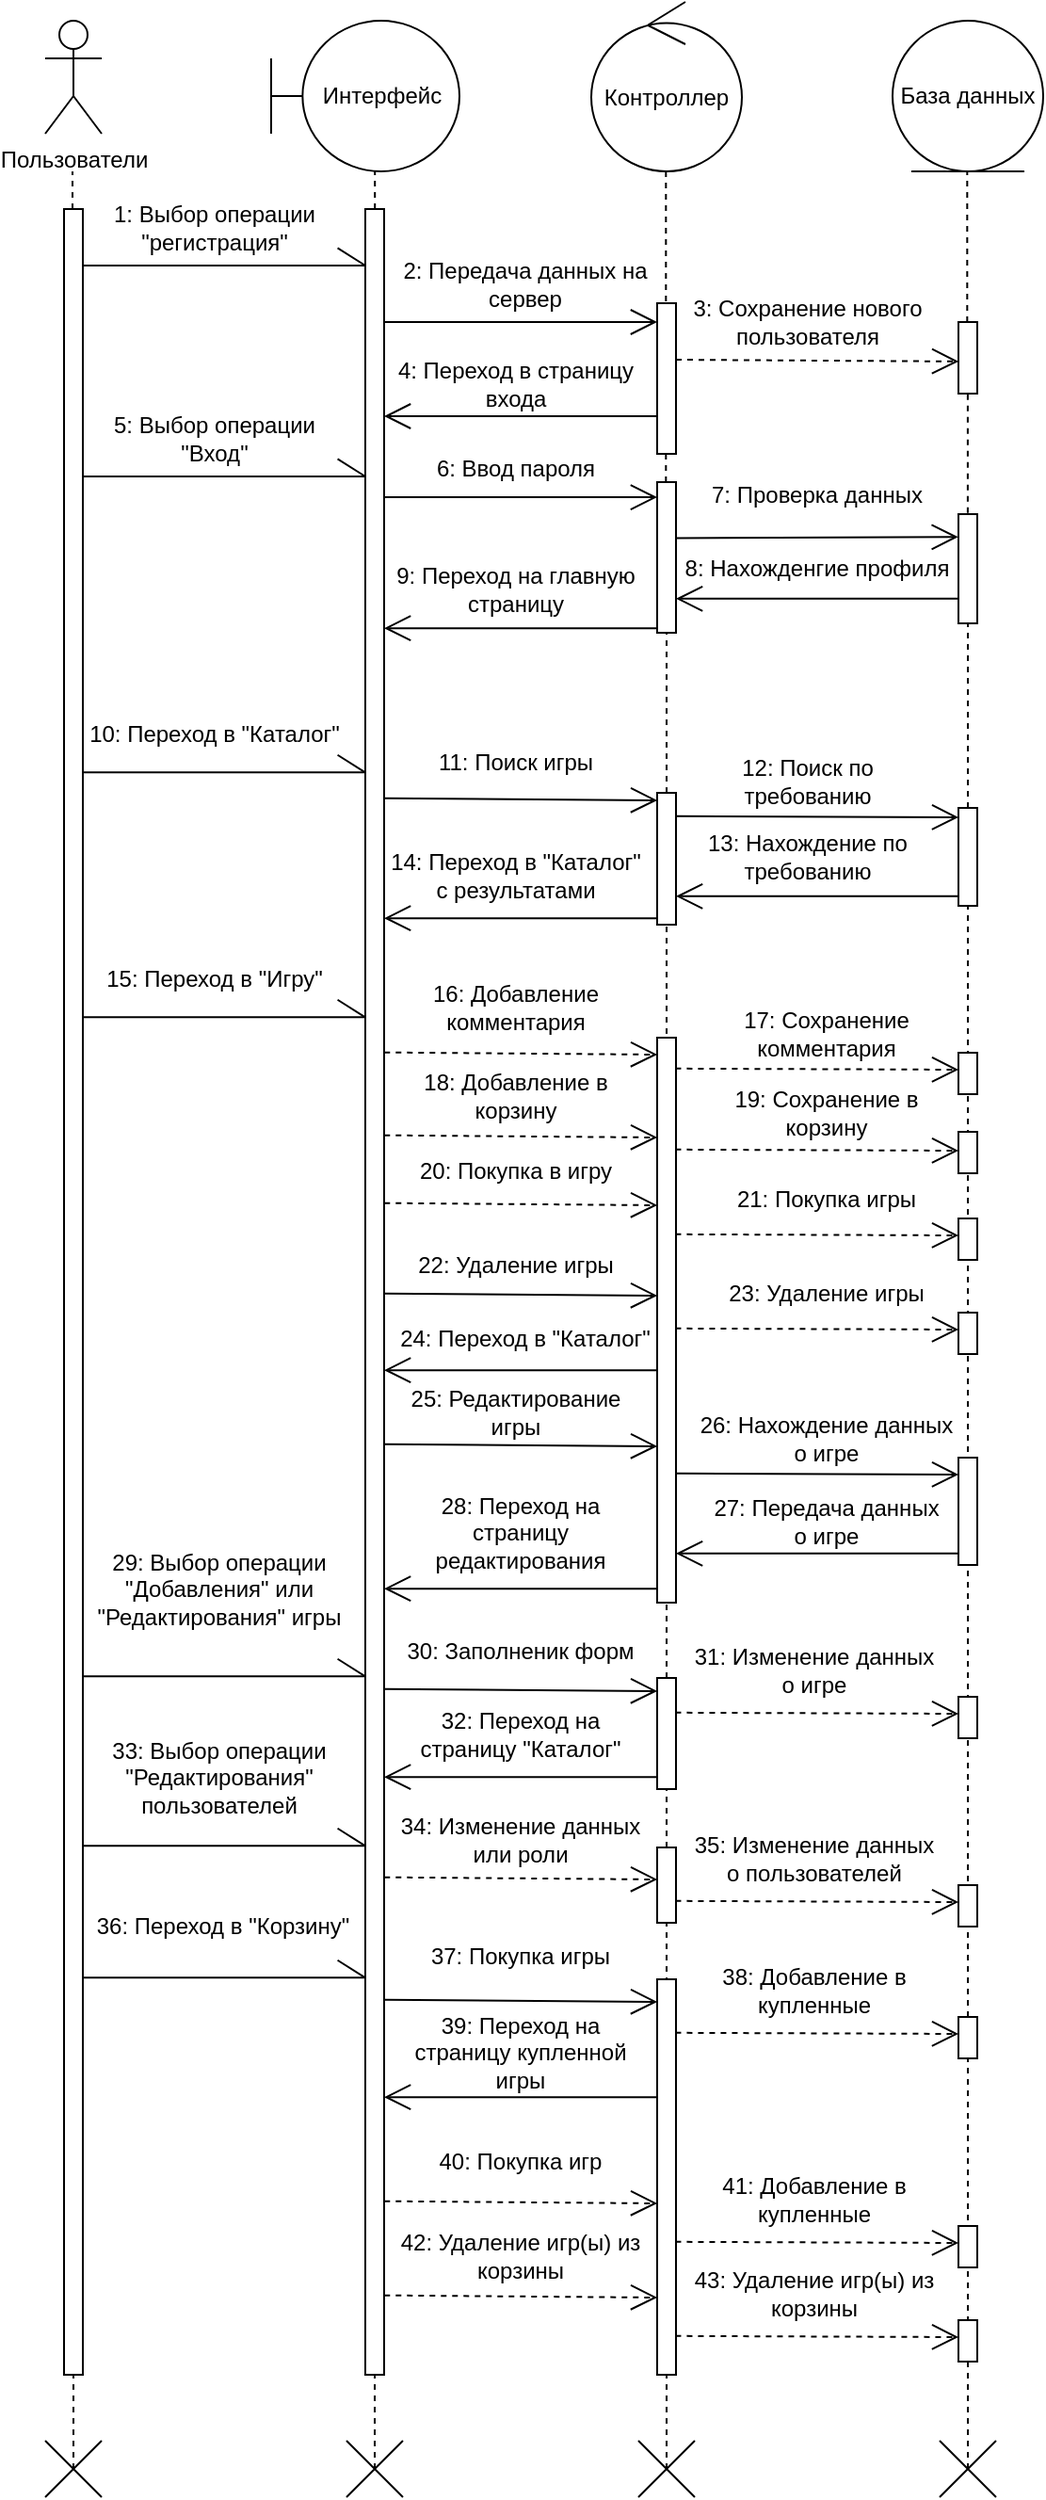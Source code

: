<mxfile version="15.8.7" type="device"><diagram id="RiDUtkmKt4emBDHm3F8J" name="Страница 1"><mxGraphModel dx="1249" dy="1282" grid="1" gridSize="10" guides="1" tooltips="1" connect="1" arrows="1" fold="1" page="1" pageScale="1" pageWidth="827" pageHeight="1169" math="0" shadow="0"><root><mxCell id="0"/><mxCell id="1" parent="0"/><mxCell id="gsfoNC5Og2Jro0KOynMI-2" value="" style="endArrow=none;dashed=1;html=1;entryX=0.551;entryY=0.995;entryDx=0;entryDy=0;entryPerimeter=0;" edge="1" parent="1"><mxGeometry width="50" height="50" relative="1" as="geometry"><mxPoint x="1155" y="1360" as="sourcePoint"/><mxPoint x="1155.1" y="140" as="targetPoint"/></mxGeometry></mxCell><mxCell id="gsfoNC5Og2Jro0KOynMI-3" value="" style="html=1;points=[];perimeter=orthogonalPerimeter;" vertex="1" parent="1"><mxGeometry x="1150" y="160" width="10" height="1150" as="geometry"/></mxCell><mxCell id="gsfoNC5Og2Jro0KOynMI-4" value="" style="html=1;points=[];perimeter=orthogonalPerimeter;" vertex="1" parent="1"><mxGeometry x="990" y="160" width="10" height="1150" as="geometry"/></mxCell><mxCell id="gsfoNC5Og2Jro0KOynMI-10" value="Пользователи" style="shape=umlActor;verticalLabelPosition=bottom;verticalAlign=top;html=1;outlineConnect=0;" vertex="1" parent="1"><mxGeometry x="980" y="60" width="30" height="60" as="geometry"/></mxCell><mxCell id="gsfoNC5Og2Jro0KOynMI-11" value="Контроллер" style="ellipse;shape=umlControl;whiteSpace=wrap;html=1;" vertex="1" parent="1"><mxGeometry x="1270" y="50" width="80" height="90" as="geometry"/></mxCell><mxCell id="gsfoNC5Og2Jro0KOynMI-12" value="База данных" style="ellipse;shape=umlEntity;whiteSpace=wrap;html=1;" vertex="1" parent="1"><mxGeometry x="1430" y="60" width="80" height="80" as="geometry"/></mxCell><mxCell id="gsfoNC5Og2Jro0KOynMI-13" value="" style="endArrow=none;dashed=1;html=1;" edge="1" parent="1" source="gsfoNC5Og2Jro0KOynMI-4"><mxGeometry width="50" height="50" relative="1" as="geometry"><mxPoint x="994.5" y="410" as="sourcePoint"/><mxPoint x="994.5" y="140" as="targetPoint"/></mxGeometry></mxCell><mxCell id="gsfoNC5Og2Jro0KOynMI-14" value="" style="endArrow=none;dashed=1;html=1;startArrow=none;" edge="1" parent="1" source="gsfoNC5Og2Jro0KOynMI-101"><mxGeometry width="50" height="50" relative="1" as="geometry"><mxPoint x="1309.66" y="1270" as="sourcePoint"/><mxPoint x="1309.66" y="140" as="targetPoint"/></mxGeometry></mxCell><mxCell id="gsfoNC5Og2Jro0KOynMI-15" value="" style="endArrow=none;dashed=1;html=1;" edge="1" parent="1" source="gsfoNC5Og2Jro0KOynMI-18"><mxGeometry width="50" height="50" relative="1" as="geometry"><mxPoint x="1469.66" y="420" as="sourcePoint"/><mxPoint x="1469.66" y="140" as="targetPoint"/></mxGeometry></mxCell><mxCell id="gsfoNC5Og2Jro0KOynMI-16" value="" style="endArrow=none;dashed=1;html=1;" edge="1" parent="1" target="gsfoNC5Og2Jro0KOynMI-4"><mxGeometry width="50" height="50" relative="1" as="geometry"><mxPoint x="995" y="1360" as="sourcePoint"/><mxPoint x="994.5" y="140" as="targetPoint"/></mxGeometry></mxCell><mxCell id="gsfoNC5Og2Jro0KOynMI-17" value="" style="html=1;points=[];perimeter=orthogonalPerimeter;" vertex="1" parent="1"><mxGeometry x="1305" y="210" width="10" height="80" as="geometry"/></mxCell><mxCell id="gsfoNC5Og2Jro0KOynMI-18" value="" style="html=1;points=[];perimeter=orthogonalPerimeter;" vertex="1" parent="1"><mxGeometry x="1465" y="220" width="10" height="38" as="geometry"/></mxCell><mxCell id="gsfoNC5Og2Jro0KOynMI-19" value="" style="endArrow=none;dashed=1;html=1;exitX=0.495;exitY=0.507;exitDx=0;exitDy=0;exitPerimeter=0;startArrow=none;" edge="1" parent="1" source="gsfoNC5Og2Jro0KOynMI-104" target="gsfoNC5Og2Jro0KOynMI-18"><mxGeometry width="50" height="50" relative="1" as="geometry"><mxPoint x="1469.85" y="1390.21" as="sourcePoint"/><mxPoint x="1469.66" y="140" as="targetPoint"/></mxGeometry></mxCell><mxCell id="gsfoNC5Og2Jro0KOynMI-20" value="Интерфейс" style="shape=umlBoundary;whiteSpace=wrap;html=1;" vertex="1" parent="1"><mxGeometry x="1100" y="60" width="100" height="80" as="geometry"/></mxCell><mxCell id="gsfoNC5Og2Jro0KOynMI-21" value="1: Выбор операции &quot;регистрация&quot;" style="text;html=1;strokeColor=none;fillColor=none;align=center;verticalAlign=middle;whiteSpace=wrap;rounded=0;" vertex="1" parent="1"><mxGeometry x="990" y="160" width="160" height="20" as="geometry"/></mxCell><mxCell id="gsfoNC5Og2Jro0KOynMI-22" value="" style="endArrow=none;html=1;rounded=0;" edge="1" parent="1"><mxGeometry relative="1" as="geometry"><mxPoint x="1000" y="190" as="sourcePoint"/><mxPoint x="1150" y="190" as="targetPoint"/></mxGeometry></mxCell><mxCell id="gsfoNC5Og2Jro0KOynMI-23" value="" style="endArrow=none;html=1;exitX=0.908;exitY=1.035;exitDx=0;exitDy=0;exitPerimeter=0;" edge="1" parent="1" source="gsfoNC5Og2Jro0KOynMI-21"><mxGeometry width="50" height="50" relative="1" as="geometry"><mxPoint x="1130" y="180" as="sourcePoint"/><mxPoint x="1150" y="190" as="targetPoint"/></mxGeometry></mxCell><mxCell id="gsfoNC5Og2Jro0KOynMI-24" value="" style="endArrow=open;endFill=1;endSize=12;html=1;rounded=0;" edge="1" parent="1"><mxGeometry width="160" relative="1" as="geometry"><mxPoint x="1160" y="220" as="sourcePoint"/><mxPoint x="1305" y="220" as="targetPoint"/></mxGeometry></mxCell><mxCell id="gsfoNC5Og2Jro0KOynMI-25" value="2: Передача данных на сервер" style="text;html=1;strokeColor=none;fillColor=none;align=center;verticalAlign=middle;whiteSpace=wrap;rounded=0;" vertex="1" parent="1"><mxGeometry x="1155" y="190" width="160" height="20" as="geometry"/></mxCell><mxCell id="gsfoNC5Og2Jro0KOynMI-26" value="" style="endArrow=open;endFill=1;endSize=12;html=1;entryX=0.005;entryY=0.551;entryDx=0;entryDy=0;entryPerimeter=0;dashed=1;rounded=0;" edge="1" parent="1" target="gsfoNC5Og2Jro0KOynMI-18"><mxGeometry width="160" relative="1" as="geometry"><mxPoint x="1315" y="240" as="sourcePoint"/><mxPoint x="1460" y="240" as="targetPoint"/></mxGeometry></mxCell><mxCell id="gsfoNC5Og2Jro0KOynMI-27" value="3: Сохранение нового пользователя" style="text;html=1;strokeColor=none;fillColor=none;align=center;verticalAlign=middle;whiteSpace=wrap;rounded=0;" vertex="1" parent="1"><mxGeometry x="1305" y="210" width="160" height="20" as="geometry"/></mxCell><mxCell id="gsfoNC5Og2Jro0KOynMI-92" value="" style="shape=umlDestroy;" vertex="1" parent="1"><mxGeometry x="980" y="1345" width="30" height="30" as="geometry"/></mxCell><mxCell id="gsfoNC5Og2Jro0KOynMI-97" value="" style="endArrow=open;endFill=1;endSize=12;html=1;rounded=0;" edge="1" parent="1"><mxGeometry width="160" relative="1" as="geometry"><mxPoint x="1305" y="270" as="sourcePoint"/><mxPoint x="1160" y="270" as="targetPoint"/></mxGeometry></mxCell><mxCell id="gsfoNC5Og2Jro0KOynMI-99" value="4: Переход в страницу входа" style="text;html=1;strokeColor=none;fillColor=none;align=center;verticalAlign=middle;whiteSpace=wrap;rounded=0;" vertex="1" parent="1"><mxGeometry x="1150" y="243" width="160" height="20" as="geometry"/></mxCell><mxCell id="gsfoNC5Og2Jro0KOynMI-100" value="" style="endArrow=open;endFill=1;endSize=12;html=1;exitX=1.014;exitY=0.127;exitDx=0;exitDy=0;exitPerimeter=0;rounded=0;" edge="1" parent="1"><mxGeometry width="160" relative="1" as="geometry"><mxPoint x="1160.14" y="313.05" as="sourcePoint"/><mxPoint x="1305" y="313.05" as="targetPoint"/></mxGeometry></mxCell><mxCell id="gsfoNC5Og2Jro0KOynMI-101" value="" style="html=1;points=[];perimeter=orthogonalPerimeter;" vertex="1" parent="1"><mxGeometry x="1305" y="305" width="10" height="80" as="geometry"/></mxCell><mxCell id="gsfoNC5Og2Jro0KOynMI-102" value="" style="endArrow=none;dashed=1;html=1;startArrow=none;" edge="1" parent="1" source="gsfoNC5Og2Jro0KOynMI-117" target="gsfoNC5Og2Jro0KOynMI-101"><mxGeometry width="50" height="50" relative="1" as="geometry"><mxPoint x="1309.66" y="1270" as="sourcePoint"/><mxPoint x="1309.66" y="140" as="targetPoint"/></mxGeometry></mxCell><mxCell id="gsfoNC5Og2Jro0KOynMI-103" value="6: Ввод пароля" style="text;html=1;strokeColor=none;fillColor=none;align=center;verticalAlign=middle;whiteSpace=wrap;rounded=0;" vertex="1" parent="1"><mxGeometry x="1150" y="288" width="160" height="20" as="geometry"/></mxCell><mxCell id="gsfoNC5Og2Jro0KOynMI-104" value="" style="html=1;points=[];perimeter=orthogonalPerimeter;" vertex="1" parent="1"><mxGeometry x="1465" y="322" width="10" height="58" as="geometry"/></mxCell><mxCell id="gsfoNC5Og2Jro0KOynMI-105" value="" style="endArrow=none;dashed=1;html=1;" edge="1" parent="1" target="gsfoNC5Og2Jro0KOynMI-104"><mxGeometry width="50" height="50" relative="1" as="geometry"><mxPoint x="1470" y="1360" as="sourcePoint"/><mxPoint x="1469.85" y="258" as="targetPoint"/></mxGeometry></mxCell><mxCell id="gsfoNC5Og2Jro0KOynMI-106" value="" style="endArrow=open;endFill=1;endSize=12;html=1;entryX=-0.013;entryY=0.209;entryDx=0;entryDy=0;entryPerimeter=0;exitX=0.953;exitY=0.372;exitDx=0;exitDy=0;exitPerimeter=0;" edge="1" parent="1" source="gsfoNC5Og2Jro0KOynMI-101" target="gsfoNC5Og2Jro0KOynMI-104"><mxGeometry width="160" relative="1" as="geometry"><mxPoint x="1320.08" y="333.83" as="sourcePoint"/><mxPoint x="1465.0" y="335" as="targetPoint"/></mxGeometry></mxCell><mxCell id="gsfoNC5Og2Jro0KOynMI-108" value="7: Проверка данных" style="text;html=1;strokeColor=none;fillColor=none;align=center;verticalAlign=middle;whiteSpace=wrap;rounded=0;" vertex="1" parent="1"><mxGeometry x="1310" y="302" width="160" height="20" as="geometry"/></mxCell><mxCell id="gsfoNC5Og2Jro0KOynMI-109" value="" style="endArrow=open;endFill=1;endSize=12;html=1;exitX=-0.011;exitY=0.774;exitDx=0;exitDy=0;exitPerimeter=0;rounded=0;" edge="1" parent="1" source="gsfoNC5Og2Jro0KOynMI-104" target="gsfoNC5Og2Jro0KOynMI-101"><mxGeometry width="160" relative="1" as="geometry"><mxPoint x="1324.53" y="344.76" as="sourcePoint"/><mxPoint x="1400" y="380" as="targetPoint"/></mxGeometry></mxCell><mxCell id="gsfoNC5Og2Jro0KOynMI-110" value="8: Нахожденгие профиля" style="text;html=1;strokeColor=none;fillColor=none;align=center;verticalAlign=middle;whiteSpace=wrap;rounded=0;" vertex="1" parent="1"><mxGeometry x="1310" y="341" width="160" height="20" as="geometry"/></mxCell><mxCell id="gsfoNC5Og2Jro0KOynMI-112" value="" style="endArrow=open;endFill=1;endSize=12;html=1;exitX=-0.032;exitY=0.97;exitDx=0;exitDy=0;exitPerimeter=0;rounded=0;" edge="1" parent="1" source="gsfoNC5Og2Jro0KOynMI-101" target="gsfoNC5Og2Jro0KOynMI-3"><mxGeometry width="160" relative="1" as="geometry"><mxPoint x="1474.89" y="376.892" as="sourcePoint"/><mxPoint x="1325" y="376.892" as="targetPoint"/></mxGeometry></mxCell><mxCell id="gsfoNC5Og2Jro0KOynMI-113" value="9: Переход на главную страницу" style="text;html=1;strokeColor=none;fillColor=none;align=center;verticalAlign=middle;whiteSpace=wrap;rounded=0;" vertex="1" parent="1"><mxGeometry x="1150" y="352" width="160" height="20" as="geometry"/></mxCell><mxCell id="gsfoNC5Og2Jro0KOynMI-114" value="10: Переход в &quot;Каталог&quot;" style="text;html=1;strokeColor=none;fillColor=none;align=center;verticalAlign=middle;whiteSpace=wrap;rounded=0;" vertex="1" parent="1"><mxGeometry x="990" y="429.17" width="160" height="20" as="geometry"/></mxCell><mxCell id="gsfoNC5Og2Jro0KOynMI-115" value="" style="endArrow=none;html=1;rounded=0;" edge="1" parent="1"><mxGeometry relative="1" as="geometry"><mxPoint x="1000" y="459.17" as="sourcePoint"/><mxPoint x="1150" y="459.17" as="targetPoint"/></mxGeometry></mxCell><mxCell id="gsfoNC5Og2Jro0KOynMI-116" value="" style="endArrow=none;html=1;exitX=0.908;exitY=1.035;exitDx=0;exitDy=0;exitPerimeter=0;" edge="1" parent="1" source="gsfoNC5Og2Jro0KOynMI-114"><mxGeometry width="50" height="50" relative="1" as="geometry"><mxPoint x="1130" y="449.17" as="sourcePoint"/><mxPoint x="1150" y="459.17" as="targetPoint"/></mxGeometry></mxCell><mxCell id="gsfoNC5Og2Jro0KOynMI-117" value="" style="html=1;points=[];perimeter=orthogonalPerimeter;" vertex="1" parent="1"><mxGeometry x="1305" y="470" width="10" height="70" as="geometry"/></mxCell><mxCell id="gsfoNC5Og2Jro0KOynMI-118" value="" style="endArrow=none;dashed=1;html=1;" edge="1" parent="1" target="gsfoNC5Og2Jro0KOynMI-117"><mxGeometry width="50" height="50" relative="1" as="geometry"><mxPoint x="1310" y="1360" as="sourcePoint"/><mxPoint x="1309.66" y="385.0" as="targetPoint"/></mxGeometry></mxCell><mxCell id="gsfoNC5Og2Jro0KOynMI-120" value="" style="endArrow=open;endFill=1;endSize=12;html=1;entryX=0.006;entryY=0.25;entryDx=0;entryDy=0;entryPerimeter=0;exitX=1.014;exitY=0.127;exitDx=0;exitDy=0;exitPerimeter=0;rounded=0;" edge="1" parent="1"><mxGeometry width="160" relative="1" as="geometry"><mxPoint x="1160.14" y="472.83" as="sourcePoint"/><mxPoint x="1305.06" y="474" as="targetPoint"/></mxGeometry></mxCell><mxCell id="gsfoNC5Og2Jro0KOynMI-121" value="11: Поиск игры" style="text;html=1;strokeColor=none;fillColor=none;align=center;verticalAlign=middle;whiteSpace=wrap;rounded=0;" vertex="1" parent="1"><mxGeometry x="1150" y="444" width="160" height="20" as="geometry"/></mxCell><mxCell id="gsfoNC5Og2Jro0KOynMI-122" value="" style="endArrow=open;endFill=1;endSize=12;html=1;entryX=0.006;entryY=0.25;entryDx=0;entryDy=0;entryPerimeter=0;exitX=0.972;exitY=0.428;exitDx=0;exitDy=0;exitPerimeter=0;rounded=0;" edge="1" parent="1"><mxGeometry width="160" relative="1" as="geometry"><mxPoint x="1314.72" y="482.41" as="sourcePoint"/><mxPoint x="1465.06" y="483" as="targetPoint"/></mxGeometry></mxCell><mxCell id="gsfoNC5Og2Jro0KOynMI-123" value="" style="html=1;points=[];perimeter=orthogonalPerimeter;" vertex="1" parent="1"><mxGeometry x="1465" y="478" width="10" height="52" as="geometry"/></mxCell><mxCell id="gsfoNC5Og2Jro0KOynMI-124" value="12: Поиск по&lt;br&gt;требованию" style="text;html=1;strokeColor=none;fillColor=none;align=center;verticalAlign=middle;whiteSpace=wrap;rounded=0;" vertex="1" parent="1"><mxGeometry x="1305" y="454" width="160" height="20" as="geometry"/></mxCell><mxCell id="gsfoNC5Og2Jro0KOynMI-125" value="13: Нахождение по&lt;br&gt;требованию" style="text;html=1;strokeColor=none;fillColor=none;align=center;verticalAlign=middle;whiteSpace=wrap;rounded=0;" vertex="1" parent="1"><mxGeometry x="1305" y="494" width="160" height="20" as="geometry"/></mxCell><mxCell id="gsfoNC5Og2Jro0KOynMI-126" value="" style="endArrow=open;endFill=1;endSize=12;html=1;exitX=-0.011;exitY=0.774;exitDx=0;exitDy=0;exitPerimeter=0;rounded=0;" edge="1" parent="1"><mxGeometry width="160" relative="1" as="geometry"><mxPoint x="1464.89" y="524.892" as="sourcePoint"/><mxPoint x="1315" y="524.892" as="targetPoint"/></mxGeometry></mxCell><mxCell id="gsfoNC5Og2Jro0KOynMI-127" value="" style="endArrow=open;endFill=1;endSize=12;html=1;exitX=-0.032;exitY=0.97;exitDx=0;exitDy=0;exitPerimeter=0;rounded=0;" edge="1" parent="1"><mxGeometry width="160" relative="1" as="geometry"><mxPoint x="1304.68" y="536.6" as="sourcePoint"/><mxPoint x="1160" y="536.6" as="targetPoint"/></mxGeometry></mxCell><mxCell id="gsfoNC5Og2Jro0KOynMI-128" value="14: Переход в &quot;Каталог&quot;&lt;br&gt;с результатами" style="text;html=1;strokeColor=none;fillColor=none;align=center;verticalAlign=middle;whiteSpace=wrap;rounded=0;" vertex="1" parent="1"><mxGeometry x="1150" y="504" width="160" height="20" as="geometry"/></mxCell><mxCell id="gsfoNC5Og2Jro0KOynMI-129" value="15: Переход в &quot;Игру&quot;" style="text;html=1;strokeColor=none;fillColor=none;align=center;verticalAlign=middle;whiteSpace=wrap;rounded=0;" vertex="1" parent="1"><mxGeometry x="990" y="559.17" width="160" height="20" as="geometry"/></mxCell><mxCell id="gsfoNC5Og2Jro0KOynMI-130" value="" style="endArrow=none;html=1;rounded=0;" edge="1" parent="1"><mxGeometry relative="1" as="geometry"><mxPoint x="1000" y="589.17" as="sourcePoint"/><mxPoint x="1150" y="589.17" as="targetPoint"/></mxGeometry></mxCell><mxCell id="gsfoNC5Og2Jro0KOynMI-131" value="" style="endArrow=none;html=1;exitX=0.908;exitY=1.035;exitDx=0;exitDy=0;exitPerimeter=0;" edge="1" parent="1" source="gsfoNC5Og2Jro0KOynMI-129"><mxGeometry width="50" height="50" relative="1" as="geometry"><mxPoint x="1130" y="579.17" as="sourcePoint"/><mxPoint x="1150" y="589.17" as="targetPoint"/></mxGeometry></mxCell><mxCell id="gsfoNC5Og2Jro0KOynMI-134" value="16: Добавление комментария" style="text;html=1;strokeColor=none;fillColor=none;align=center;verticalAlign=middle;whiteSpace=wrap;rounded=0;" vertex="1" parent="1"><mxGeometry x="1150" y="574" width="160" height="20" as="geometry"/></mxCell><mxCell id="gsfoNC5Og2Jro0KOynMI-135" value="" style="html=1;points=[];perimeter=orthogonalPerimeter;" vertex="1" parent="1"><mxGeometry x="1465" y="608" width="10" height="22" as="geometry"/></mxCell><mxCell id="gsfoNC5Og2Jro0KOynMI-143" value="5: Выбор операции&lt;br&gt;&quot;Вход&quot;" style="text;html=1;strokeColor=none;fillColor=none;align=center;verticalAlign=middle;whiteSpace=wrap;rounded=0;" vertex="1" parent="1"><mxGeometry x="990" y="272" width="160" height="20" as="geometry"/></mxCell><mxCell id="gsfoNC5Og2Jro0KOynMI-144" value="" style="endArrow=none;html=1;rounded=0;" edge="1" parent="1"><mxGeometry relative="1" as="geometry"><mxPoint x="1000" y="302" as="sourcePoint"/><mxPoint x="1150" y="302" as="targetPoint"/></mxGeometry></mxCell><mxCell id="gsfoNC5Og2Jro0KOynMI-145" value="" style="endArrow=none;html=1;exitX=0.908;exitY=1.035;exitDx=0;exitDy=0;exitPerimeter=0;" edge="1" parent="1" source="gsfoNC5Og2Jro0KOynMI-143"><mxGeometry width="50" height="50" relative="1" as="geometry"><mxPoint x="1130" y="292" as="sourcePoint"/><mxPoint x="1150" y="302" as="targetPoint"/></mxGeometry></mxCell><mxCell id="gsfoNC5Og2Jro0KOynMI-147" value="17: Сохранение комментария" style="text;html=1;strokeColor=none;fillColor=none;align=center;verticalAlign=middle;whiteSpace=wrap;rounded=0;" vertex="1" parent="1"><mxGeometry x="1315" y="588" width="160" height="20" as="geometry"/></mxCell><mxCell id="gsfoNC5Og2Jro0KOynMI-150" value="18: Добавление в&lt;br&gt;корзину" style="text;html=1;strokeColor=none;fillColor=none;align=center;verticalAlign=middle;whiteSpace=wrap;rounded=0;" vertex="1" parent="1"><mxGeometry x="1150" y="621" width="160" height="20" as="geometry"/></mxCell><mxCell id="gsfoNC5Og2Jro0KOynMI-151" value="" style="html=1;points=[];perimeter=orthogonalPerimeter;" vertex="1" parent="1"><mxGeometry x="1465" y="650" width="10" height="22" as="geometry"/></mxCell><mxCell id="gsfoNC5Og2Jro0KOynMI-155" value="19: Сохранение в&lt;br&gt;корзину" style="text;html=1;strokeColor=none;fillColor=none;align=center;verticalAlign=middle;whiteSpace=wrap;rounded=0;" vertex="1" parent="1"><mxGeometry x="1315" y="630" width="160" height="20" as="geometry"/></mxCell><mxCell id="gsfoNC5Og2Jro0KOynMI-158" value="20: Покупка в игру" style="text;html=1;strokeColor=none;fillColor=none;align=center;verticalAlign=middle;whiteSpace=wrap;rounded=0;" vertex="1" parent="1"><mxGeometry x="1150" y="661" width="160" height="20" as="geometry"/></mxCell><mxCell id="gsfoNC5Og2Jro0KOynMI-133" value="" style="html=1;points=[];perimeter=orthogonalPerimeter;" vertex="1" parent="1"><mxGeometry x="1305" y="600" width="10" height="300" as="geometry"/></mxCell><mxCell id="gsfoNC5Og2Jro0KOynMI-159" value="" style="html=1;points=[];perimeter=orthogonalPerimeter;" vertex="1" parent="1"><mxGeometry x="1465" y="696" width="10" height="22" as="geometry"/></mxCell><mxCell id="gsfoNC5Og2Jro0KOynMI-162" value="21: Покупка игры" style="text;html=1;strokeColor=none;fillColor=none;align=center;verticalAlign=middle;whiteSpace=wrap;rounded=0;" vertex="1" parent="1"><mxGeometry x="1315" y="676" width="160" height="20" as="geometry"/></mxCell><mxCell id="gsfoNC5Og2Jro0KOynMI-163" value="" style="endArrow=open;endFill=1;endSize=12;html=1;entryX=0.006;entryY=0.25;entryDx=0;entryDy=0;entryPerimeter=0;exitX=1.014;exitY=0.127;exitDx=0;exitDy=0;exitPerimeter=0;rounded=0;" edge="1" parent="1"><mxGeometry width="160" relative="1" as="geometry"><mxPoint x="1160.14" y="735.83" as="sourcePoint"/><mxPoint x="1305.06" y="737" as="targetPoint"/></mxGeometry></mxCell><mxCell id="gsfoNC5Og2Jro0KOynMI-164" value="22: Удаление игры" style="text;html=1;strokeColor=none;fillColor=none;align=center;verticalAlign=middle;whiteSpace=wrap;rounded=0;" vertex="1" parent="1"><mxGeometry x="1150" y="711" width="160" height="20" as="geometry"/></mxCell><mxCell id="gsfoNC5Og2Jro0KOynMI-166" value="" style="html=1;points=[];perimeter=orthogonalPerimeter;" vertex="1" parent="1"><mxGeometry x="1465" y="746" width="10" height="22" as="geometry"/></mxCell><mxCell id="gsfoNC5Og2Jro0KOynMI-169" value="23: Удаление игры" style="text;html=1;strokeColor=none;fillColor=none;align=center;verticalAlign=middle;whiteSpace=wrap;rounded=0;" vertex="1" parent="1"><mxGeometry x="1315" y="726" width="160" height="20" as="geometry"/></mxCell><mxCell id="gsfoNC5Og2Jro0KOynMI-172" value="" style="endArrow=open;endFill=1;endSize=12;html=1;entryX=0.006;entryY=0.25;entryDx=0;entryDy=0;entryPerimeter=0;exitX=1.014;exitY=0.127;exitDx=0;exitDy=0;exitPerimeter=0;rounded=0;dashed=1;" edge="1" parent="1"><mxGeometry width="160" relative="1" as="geometry"><mxPoint x="1160.14" y="607.83" as="sourcePoint"/><mxPoint x="1305.06" y="609" as="targetPoint"/></mxGeometry></mxCell><mxCell id="gsfoNC5Og2Jro0KOynMI-173" value="" style="endArrow=open;endFill=1;endSize=12;html=1;entryX=0.006;entryY=0.25;entryDx=0;entryDy=0;entryPerimeter=0;exitX=1.014;exitY=0.127;exitDx=0;exitDy=0;exitPerimeter=0;rounded=0;dashed=1;" edge="1" parent="1"><mxGeometry width="160" relative="1" as="geometry"><mxPoint x="1160.14" y="651.83" as="sourcePoint"/><mxPoint x="1305.06" y="653" as="targetPoint"/></mxGeometry></mxCell><mxCell id="gsfoNC5Og2Jro0KOynMI-174" value="" style="endArrow=open;endFill=1;endSize=12;html=1;entryX=0.006;entryY=0.25;entryDx=0;entryDy=0;entryPerimeter=0;exitX=1.014;exitY=0.127;exitDx=0;exitDy=0;exitPerimeter=0;rounded=0;dashed=1;" edge="1" parent="1"><mxGeometry width="160" relative="1" as="geometry"><mxPoint x="1160.14" y="687.83" as="sourcePoint"/><mxPoint x="1305.06" y="689" as="targetPoint"/></mxGeometry></mxCell><mxCell id="gsfoNC5Og2Jro0KOynMI-176" value="" style="endArrow=open;endFill=1;endSize=12;html=1;entryX=0.006;entryY=0.25;entryDx=0;entryDy=0;entryPerimeter=0;exitX=0.972;exitY=0.428;exitDx=0;exitDy=0;exitPerimeter=0;rounded=0;dashed=1;" edge="1" parent="1"><mxGeometry width="160" relative="1" as="geometry"><mxPoint x="1314.72" y="616.41" as="sourcePoint"/><mxPoint x="1465.06" y="617" as="targetPoint"/></mxGeometry></mxCell><mxCell id="gsfoNC5Og2Jro0KOynMI-177" value="" style="endArrow=open;endFill=1;endSize=12;html=1;entryX=0.006;entryY=0.25;entryDx=0;entryDy=0;entryPerimeter=0;exitX=0.972;exitY=0.428;exitDx=0;exitDy=0;exitPerimeter=0;rounded=0;dashed=1;" edge="1" parent="1"><mxGeometry width="160" relative="1" as="geometry"><mxPoint x="1314.72" y="659.41" as="sourcePoint"/><mxPoint x="1465.06" y="660" as="targetPoint"/></mxGeometry></mxCell><mxCell id="gsfoNC5Og2Jro0KOynMI-178" value="" style="endArrow=open;endFill=1;endSize=12;html=1;entryX=0.006;entryY=0.25;entryDx=0;entryDy=0;entryPerimeter=0;exitX=0.972;exitY=0.428;exitDx=0;exitDy=0;exitPerimeter=0;rounded=0;dashed=1;" edge="1" parent="1"><mxGeometry width="160" relative="1" as="geometry"><mxPoint x="1314.72" y="704.41" as="sourcePoint"/><mxPoint x="1465.06" y="705" as="targetPoint"/></mxGeometry></mxCell><mxCell id="gsfoNC5Og2Jro0KOynMI-179" value="" style="endArrow=open;endFill=1;endSize=12;html=1;entryX=0.006;entryY=0.25;entryDx=0;entryDy=0;entryPerimeter=0;exitX=0.972;exitY=0.428;exitDx=0;exitDy=0;exitPerimeter=0;rounded=0;dashed=1;" edge="1" parent="1"><mxGeometry width="160" relative="1" as="geometry"><mxPoint x="1314.72" y="754.41" as="sourcePoint"/><mxPoint x="1465.06" y="755" as="targetPoint"/></mxGeometry></mxCell><mxCell id="gsfoNC5Og2Jro0KOynMI-180" value="" style="endArrow=open;endFill=1;endSize=12;html=1;exitX=-0.032;exitY=0.97;exitDx=0;exitDy=0;exitPerimeter=0;rounded=0;" edge="1" parent="1"><mxGeometry width="160" relative="1" as="geometry"><mxPoint x="1304.68" y="776.6" as="sourcePoint"/><mxPoint x="1160" y="776.6" as="targetPoint"/></mxGeometry></mxCell><mxCell id="gsfoNC5Og2Jro0KOynMI-181" value="24: Переход в &quot;Каталог&quot;" style="text;html=1;strokeColor=none;fillColor=none;align=center;verticalAlign=middle;whiteSpace=wrap;rounded=0;" vertex="1" parent="1"><mxGeometry x="1155" y="750" width="160" height="20" as="geometry"/></mxCell><mxCell id="gsfoNC5Og2Jro0KOynMI-182" value="" style="endArrow=open;endFill=1;endSize=12;html=1;entryX=0.006;entryY=0.25;entryDx=0;entryDy=0;entryPerimeter=0;exitX=1.014;exitY=0.127;exitDx=0;exitDy=0;exitPerimeter=0;rounded=0;" edge="1" parent="1"><mxGeometry width="160" relative="1" as="geometry"><mxPoint x="1160.14" y="815.83" as="sourcePoint"/><mxPoint x="1305.06" y="817" as="targetPoint"/></mxGeometry></mxCell><mxCell id="gsfoNC5Og2Jro0KOynMI-183" value="25: Редактирование&lt;br&gt;игры" style="text;html=1;strokeColor=none;fillColor=none;align=center;verticalAlign=middle;whiteSpace=wrap;rounded=0;" vertex="1" parent="1"><mxGeometry x="1150" y="789" width="160" height="20" as="geometry"/></mxCell><mxCell id="gsfoNC5Og2Jro0KOynMI-185" value="28: Переход на страницу редактирования" style="text;html=1;strokeColor=none;fillColor=none;align=center;verticalAlign=middle;whiteSpace=wrap;rounded=0;" vertex="1" parent="1"><mxGeometry x="1164" y="836" width="137" height="54" as="geometry"/></mxCell><mxCell id="gsfoNC5Og2Jro0KOynMI-186" value="" style="endArrow=open;endFill=1;endSize=12;html=1;exitX=-0.032;exitY=0.97;exitDx=0;exitDy=0;exitPerimeter=0;rounded=0;" edge="1" parent="1"><mxGeometry width="160" relative="1" as="geometry"><mxPoint x="1304.68" y="892.6" as="sourcePoint"/><mxPoint x="1160" y="892.6" as="targetPoint"/></mxGeometry></mxCell><mxCell id="gsfoNC5Og2Jro0KOynMI-187" value="" style="html=1;points=[];perimeter=orthogonalPerimeter;" vertex="1" parent="1"><mxGeometry x="1465" y="823" width="10" height="57" as="geometry"/></mxCell><mxCell id="gsfoNC5Og2Jro0KOynMI-188" value="26: Нахождение данных&lt;br&gt;о игре" style="text;html=1;strokeColor=none;fillColor=none;align=center;verticalAlign=middle;whiteSpace=wrap;rounded=0;" vertex="1" parent="1"><mxGeometry x="1315" y="803" width="160" height="20" as="geometry"/></mxCell><mxCell id="gsfoNC5Og2Jro0KOynMI-189" value="" style="endArrow=open;endFill=1;endSize=12;html=1;entryX=0.006;entryY=0.25;entryDx=0;entryDy=0;entryPerimeter=0;exitX=0.972;exitY=0.428;exitDx=0;exitDy=0;exitPerimeter=0;rounded=0;" edge="1" parent="1"><mxGeometry width="160" relative="1" as="geometry"><mxPoint x="1314.72" y="831.41" as="sourcePoint"/><mxPoint x="1465.06" y="832" as="targetPoint"/></mxGeometry></mxCell><mxCell id="gsfoNC5Og2Jro0KOynMI-190" value="" style="endArrow=open;endFill=1;endSize=12;html=1;exitX=-0.011;exitY=0.774;exitDx=0;exitDy=0;exitPerimeter=0;rounded=0;" edge="1" parent="1"><mxGeometry width="160" relative="1" as="geometry"><mxPoint x="1464.89" y="873.892" as="sourcePoint"/><mxPoint x="1315" y="873.892" as="targetPoint"/></mxGeometry></mxCell><mxCell id="gsfoNC5Og2Jro0KOynMI-191" value="27: Передача данных&lt;br&gt;о игре" style="text;html=1;strokeColor=none;fillColor=none;align=center;verticalAlign=middle;whiteSpace=wrap;rounded=0;" vertex="1" parent="1"><mxGeometry x="1315" y="847" width="160" height="20" as="geometry"/></mxCell><mxCell id="gsfoNC5Og2Jro0KOynMI-193" value="" style="endArrow=none;html=1;rounded=0;" edge="1" parent="1"><mxGeometry relative="1" as="geometry"><mxPoint x="1000" y="939.17" as="sourcePoint"/><mxPoint x="1150" y="939.17" as="targetPoint"/></mxGeometry></mxCell><mxCell id="gsfoNC5Og2Jro0KOynMI-194" value="" style="endArrow=none;html=1;exitX=0.908;exitY=1.035;exitDx=0;exitDy=0;exitPerimeter=0;" edge="1" parent="1"><mxGeometry width="50" height="50" relative="1" as="geometry"><mxPoint x="1135.28" y="929.87" as="sourcePoint"/><mxPoint x="1150" y="939.17" as="targetPoint"/></mxGeometry></mxCell><mxCell id="gsfoNC5Og2Jro0KOynMI-195" value="29: Выбор операции &quot;Добавления&quot; или &quot;Редактирования&quot; игры" style="text;html=1;strokeColor=none;fillColor=none;align=center;verticalAlign=middle;whiteSpace=wrap;rounded=0;" vertex="1" parent="1"><mxGeometry x="1004" y="866" width="137" height="54" as="geometry"/></mxCell><mxCell id="gsfoNC5Og2Jro0KOynMI-196" value="" style="endArrow=open;endFill=1;endSize=12;html=1;entryX=0.006;entryY=0.25;entryDx=0;entryDy=0;entryPerimeter=0;exitX=1.014;exitY=0.127;exitDx=0;exitDy=0;exitPerimeter=0;rounded=0;" edge="1" parent="1"><mxGeometry width="160" relative="1" as="geometry"><mxPoint x="1160.14" y="945.83" as="sourcePoint"/><mxPoint x="1305.06" y="947" as="targetPoint"/></mxGeometry></mxCell><mxCell id="gsfoNC5Og2Jro0KOynMI-197" value="" style="html=1;points=[];perimeter=orthogonalPerimeter;" vertex="1" parent="1"><mxGeometry x="1305" y="940" width="10" height="59" as="geometry"/></mxCell><mxCell id="gsfoNC5Og2Jro0KOynMI-198" value="30: Заполненик форм" style="text;html=1;strokeColor=none;fillColor=none;align=center;verticalAlign=middle;whiteSpace=wrap;rounded=0;" vertex="1" parent="1"><mxGeometry x="1164" y="912" width="137" height="27" as="geometry"/></mxCell><mxCell id="gsfoNC5Og2Jro0KOynMI-199" value="" style="html=1;points=[];perimeter=orthogonalPerimeter;" vertex="1" parent="1"><mxGeometry x="1465" y="950" width="10" height="22" as="geometry"/></mxCell><mxCell id="gsfoNC5Og2Jro0KOynMI-201" value="" style="endArrow=open;endFill=1;endSize=12;html=1;entryX=0.006;entryY=0.25;entryDx=0;entryDy=0;entryPerimeter=0;exitX=0.972;exitY=0.428;exitDx=0;exitDy=0;exitPerimeter=0;rounded=0;dashed=1;" edge="1" parent="1"><mxGeometry width="160" relative="1" as="geometry"><mxPoint x="1314.72" y="958.41" as="sourcePoint"/><mxPoint x="1465.06" y="959" as="targetPoint"/></mxGeometry></mxCell><mxCell id="gsfoNC5Og2Jro0KOynMI-202" value="31: Изменение данных о игре" style="text;html=1;strokeColor=none;fillColor=none;align=center;verticalAlign=middle;whiteSpace=wrap;rounded=0;" vertex="1" parent="1"><mxGeometry x="1320" y="909" width="137" height="54" as="geometry"/></mxCell><mxCell id="gsfoNC5Og2Jro0KOynMI-203" value="" style="endArrow=open;endFill=1;endSize=12;html=1;exitX=-0.032;exitY=0.97;exitDx=0;exitDy=0;exitPerimeter=0;rounded=0;" edge="1" parent="1"><mxGeometry width="160" relative="1" as="geometry"><mxPoint x="1304.68" y="992.6" as="sourcePoint"/><mxPoint x="1160" y="992.6" as="targetPoint"/></mxGeometry></mxCell><mxCell id="gsfoNC5Og2Jro0KOynMI-204" value="32: Переход на страницу &quot;Каталог&quot;" style="text;html=1;strokeColor=none;fillColor=none;align=center;verticalAlign=middle;whiteSpace=wrap;rounded=0;" vertex="1" parent="1"><mxGeometry x="1164" y="951" width="137" height="38" as="geometry"/></mxCell><mxCell id="gsfoNC5Og2Jro0KOynMI-205" value="" style="endArrow=none;html=1;rounded=0;" edge="1" parent="1"><mxGeometry relative="1" as="geometry"><mxPoint x="1000" y="1029.17" as="sourcePoint"/><mxPoint x="1150" y="1029.17" as="targetPoint"/></mxGeometry></mxCell><mxCell id="gsfoNC5Og2Jro0KOynMI-206" value="" style="endArrow=none;html=1;exitX=0.908;exitY=1.035;exitDx=0;exitDy=0;exitPerimeter=0;" edge="1" parent="1"><mxGeometry width="50" height="50" relative="1" as="geometry"><mxPoint x="1135.28" y="1019.87" as="sourcePoint"/><mxPoint x="1150" y="1029.17" as="targetPoint"/></mxGeometry></mxCell><mxCell id="gsfoNC5Og2Jro0KOynMI-207" value="33: Выбор операции &quot;Редактирования&quot; пользователей" style="text;html=1;strokeColor=none;fillColor=none;align=center;verticalAlign=middle;whiteSpace=wrap;rounded=0;" vertex="1" parent="1"><mxGeometry x="1004" y="966" width="137" height="54" as="geometry"/></mxCell><mxCell id="gsfoNC5Og2Jro0KOynMI-208" value="" style="endArrow=open;endFill=1;endSize=12;html=1;entryX=0.006;entryY=0.25;entryDx=0;entryDy=0;entryPerimeter=0;exitX=1.014;exitY=0.127;exitDx=0;exitDy=0;exitPerimeter=0;rounded=0;dashed=1;" edge="1" parent="1"><mxGeometry width="160" relative="1" as="geometry"><mxPoint x="1160.14" y="1045.83" as="sourcePoint"/><mxPoint x="1305.06" y="1047.0" as="targetPoint"/></mxGeometry></mxCell><mxCell id="gsfoNC5Og2Jro0KOynMI-209" value="" style="html=1;points=[];perimeter=orthogonalPerimeter;" vertex="1" parent="1"><mxGeometry x="1305" y="1030" width="10" height="40" as="geometry"/></mxCell><mxCell id="gsfoNC5Og2Jro0KOynMI-210" value="34: Изменение данных или роли" style="text;html=1;strokeColor=none;fillColor=none;align=center;verticalAlign=middle;whiteSpace=wrap;rounded=0;" vertex="1" parent="1"><mxGeometry x="1164" y="1012" width="137" height="27" as="geometry"/></mxCell><mxCell id="gsfoNC5Og2Jro0KOynMI-211" value="" style="html=1;points=[];perimeter=orthogonalPerimeter;" vertex="1" parent="1"><mxGeometry x="1465" y="1050" width="10" height="22" as="geometry"/></mxCell><mxCell id="gsfoNC5Og2Jro0KOynMI-212" value="" style="endArrow=open;endFill=1;endSize=12;html=1;entryX=0.006;entryY=0.25;entryDx=0;entryDy=0;entryPerimeter=0;exitX=0.972;exitY=0.428;exitDx=0;exitDy=0;exitPerimeter=0;rounded=0;dashed=1;" edge="1" parent="1"><mxGeometry width="160" relative="1" as="geometry"><mxPoint x="1314.72" y="1058.41" as="sourcePoint"/><mxPoint x="1465.06" y="1059" as="targetPoint"/></mxGeometry></mxCell><mxCell id="gsfoNC5Og2Jro0KOynMI-213" value="35: Изменение данных о пользователей" style="text;html=1;strokeColor=none;fillColor=none;align=center;verticalAlign=middle;whiteSpace=wrap;rounded=0;" vertex="1" parent="1"><mxGeometry x="1320" y="1009" width="137" height="54" as="geometry"/></mxCell><mxCell id="gsfoNC5Og2Jro0KOynMI-216" value="" style="endArrow=none;html=1;rounded=0;" edge="1" parent="1"><mxGeometry relative="1" as="geometry"><mxPoint x="1000" y="1099.17" as="sourcePoint"/><mxPoint x="1150" y="1099.17" as="targetPoint"/></mxGeometry></mxCell><mxCell id="gsfoNC5Og2Jro0KOynMI-217" value="" style="endArrow=none;html=1;exitX=0.908;exitY=1.035;exitDx=0;exitDy=0;exitPerimeter=0;" edge="1" parent="1"><mxGeometry width="50" height="50" relative="1" as="geometry"><mxPoint x="1135.28" y="1089.87" as="sourcePoint"/><mxPoint x="1150" y="1099.17" as="targetPoint"/></mxGeometry></mxCell><mxCell id="gsfoNC5Og2Jro0KOynMI-218" value="36: Переход в &quot;Корзину&quot;" style="text;html=1;strokeColor=none;fillColor=none;align=center;verticalAlign=middle;whiteSpace=wrap;rounded=0;" vertex="1" parent="1"><mxGeometry x="1006" y="1058" width="137" height="27" as="geometry"/></mxCell><mxCell id="gsfoNC5Og2Jro0KOynMI-219" value="" style="html=1;points=[];perimeter=orthogonalPerimeter;" vertex="1" parent="1"><mxGeometry x="1305" y="1100" width="10" height="210" as="geometry"/></mxCell><mxCell id="gsfoNC5Og2Jro0KOynMI-220" value="" style="endArrow=open;endFill=1;endSize=12;html=1;entryX=0.006;entryY=0.25;entryDx=0;entryDy=0;entryPerimeter=0;exitX=1.014;exitY=0.127;exitDx=0;exitDy=0;exitPerimeter=0;rounded=0;" edge="1" parent="1"><mxGeometry width="160" relative="1" as="geometry"><mxPoint x="1160.14" y="1110.83" as="sourcePoint"/><mxPoint x="1305.06" y="1112" as="targetPoint"/></mxGeometry></mxCell><mxCell id="gsfoNC5Og2Jro0KOynMI-221" value="37: Покупка игры" style="text;html=1;strokeColor=none;fillColor=none;align=center;verticalAlign=middle;whiteSpace=wrap;rounded=0;" vertex="1" parent="1"><mxGeometry x="1164" y="1074" width="137" height="27" as="geometry"/></mxCell><mxCell id="gsfoNC5Og2Jro0KOynMI-222" value="" style="endArrow=open;endFill=1;endSize=12;html=1;entryX=0.006;entryY=0.25;entryDx=0;entryDy=0;entryPerimeter=0;exitX=1.014;exitY=0.127;exitDx=0;exitDy=0;exitPerimeter=0;rounded=0;dashed=1;" edge="1" parent="1"><mxGeometry width="160" relative="1" as="geometry"><mxPoint x="1160.14" y="1217.83" as="sourcePoint"/><mxPoint x="1305.06" y="1219" as="targetPoint"/></mxGeometry></mxCell><mxCell id="gsfoNC5Og2Jro0KOynMI-223" value="" style="html=1;points=[];perimeter=orthogonalPerimeter;" vertex="1" parent="1"><mxGeometry x="1465" y="1120" width="10" height="22" as="geometry"/></mxCell><mxCell id="gsfoNC5Og2Jro0KOynMI-224" value="" style="endArrow=open;endFill=1;endSize=12;html=1;entryX=0.006;entryY=0.25;entryDx=0;entryDy=0;entryPerimeter=0;exitX=0.972;exitY=0.428;exitDx=0;exitDy=0;exitPerimeter=0;rounded=0;dashed=1;" edge="1" parent="1"><mxGeometry width="160" relative="1" as="geometry"><mxPoint x="1314.72" y="1128.41" as="sourcePoint"/><mxPoint x="1465.06" y="1129" as="targetPoint"/></mxGeometry></mxCell><mxCell id="gsfoNC5Og2Jro0KOynMI-225" value="38: Добавление в купленные" style="text;html=1;strokeColor=none;fillColor=none;align=center;verticalAlign=middle;whiteSpace=wrap;rounded=0;" vertex="1" parent="1"><mxGeometry x="1320" y="1079" width="137" height="54" as="geometry"/></mxCell><mxCell id="gsfoNC5Og2Jro0KOynMI-226" value="" style="endArrow=open;endFill=1;endSize=12;html=1;exitX=-0.032;exitY=0.97;exitDx=0;exitDy=0;exitPerimeter=0;rounded=0;" edge="1" parent="1"><mxGeometry width="160" relative="1" as="geometry"><mxPoint x="1304.68" y="1162.6" as="sourcePoint"/><mxPoint x="1160" y="1162.6" as="targetPoint"/></mxGeometry></mxCell><mxCell id="gsfoNC5Og2Jro0KOynMI-227" value="39: Переход на страницу купленной игры" style="text;html=1;strokeColor=none;fillColor=none;align=center;verticalAlign=middle;whiteSpace=wrap;rounded=0;" vertex="1" parent="1"><mxGeometry x="1164" y="1125" width="137" height="27" as="geometry"/></mxCell><mxCell id="gsfoNC5Og2Jro0KOynMI-228" value="40: Покупка игр" style="text;html=1;strokeColor=none;fillColor=none;align=center;verticalAlign=middle;whiteSpace=wrap;rounded=0;" vertex="1" parent="1"><mxGeometry x="1164" y="1183" width="137" height="27" as="geometry"/></mxCell><mxCell id="gsfoNC5Og2Jro0KOynMI-231" value="" style="html=1;points=[];perimeter=orthogonalPerimeter;" vertex="1" parent="1"><mxGeometry x="1465" y="1231" width="10" height="22" as="geometry"/></mxCell><mxCell id="gsfoNC5Og2Jro0KOynMI-232" value="" style="endArrow=open;endFill=1;endSize=12;html=1;entryX=0.006;entryY=0.25;entryDx=0;entryDy=0;entryPerimeter=0;exitX=0.972;exitY=0.428;exitDx=0;exitDy=0;exitPerimeter=0;rounded=0;dashed=1;" edge="1" parent="1"><mxGeometry width="160" relative="1" as="geometry"><mxPoint x="1314.72" y="1239.41" as="sourcePoint"/><mxPoint x="1465.06" y="1240" as="targetPoint"/></mxGeometry></mxCell><mxCell id="gsfoNC5Og2Jro0KOynMI-233" value="41: Добавление в купленные" style="text;html=1;strokeColor=none;fillColor=none;align=center;verticalAlign=middle;whiteSpace=wrap;rounded=0;" vertex="1" parent="1"><mxGeometry x="1320" y="1190" width="137" height="54" as="geometry"/></mxCell><mxCell id="gsfoNC5Og2Jro0KOynMI-234" value="" style="endArrow=open;endFill=1;endSize=12;html=1;entryX=0.006;entryY=0.25;entryDx=0;entryDy=0;entryPerimeter=0;exitX=1.014;exitY=0.127;exitDx=0;exitDy=0;exitPerimeter=0;rounded=0;dashed=1;" edge="1" parent="1"><mxGeometry width="160" relative="1" as="geometry"><mxPoint x="1160.14" y="1267.83" as="sourcePoint"/><mxPoint x="1305.06" y="1269" as="targetPoint"/></mxGeometry></mxCell><mxCell id="gsfoNC5Og2Jro0KOynMI-235" value="42: Удаление игр(ы) из корзины" style="text;html=1;strokeColor=none;fillColor=none;align=center;verticalAlign=middle;whiteSpace=wrap;rounded=0;" vertex="1" parent="1"><mxGeometry x="1164" y="1233" width="137" height="27" as="geometry"/></mxCell><mxCell id="gsfoNC5Og2Jro0KOynMI-236" value="" style="html=1;points=[];perimeter=orthogonalPerimeter;" vertex="1" parent="1"><mxGeometry x="1465" y="1281" width="10" height="22" as="geometry"/></mxCell><mxCell id="gsfoNC5Og2Jro0KOynMI-237" value="" style="endArrow=open;endFill=1;endSize=12;html=1;entryX=0.006;entryY=0.25;entryDx=0;entryDy=0;entryPerimeter=0;exitX=0.972;exitY=0.428;exitDx=0;exitDy=0;exitPerimeter=0;rounded=0;dashed=1;" edge="1" parent="1"><mxGeometry width="160" relative="1" as="geometry"><mxPoint x="1314.72" y="1289.41" as="sourcePoint"/><mxPoint x="1465.06" y="1290" as="targetPoint"/></mxGeometry></mxCell><mxCell id="gsfoNC5Og2Jro0KOynMI-238" value="43: Удаление игр(ы) из корзины" style="text;html=1;strokeColor=none;fillColor=none;align=center;verticalAlign=middle;whiteSpace=wrap;rounded=0;" vertex="1" parent="1"><mxGeometry x="1320" y="1240" width="137" height="54" as="geometry"/></mxCell><mxCell id="gsfoNC5Og2Jro0KOynMI-239" value="" style="shape=umlDestroy;" vertex="1" parent="1"><mxGeometry x="1140" y="1345" width="30" height="30" as="geometry"/></mxCell><mxCell id="gsfoNC5Og2Jro0KOynMI-240" value="" style="shape=umlDestroy;" vertex="1" parent="1"><mxGeometry x="1295" y="1345" width="30" height="30" as="geometry"/></mxCell><mxCell id="gsfoNC5Og2Jro0KOynMI-241" value="" style="shape=umlDestroy;" vertex="1" parent="1"><mxGeometry x="1455" y="1345" width="30" height="30" as="geometry"/></mxCell></root></mxGraphModel></diagram></mxfile>